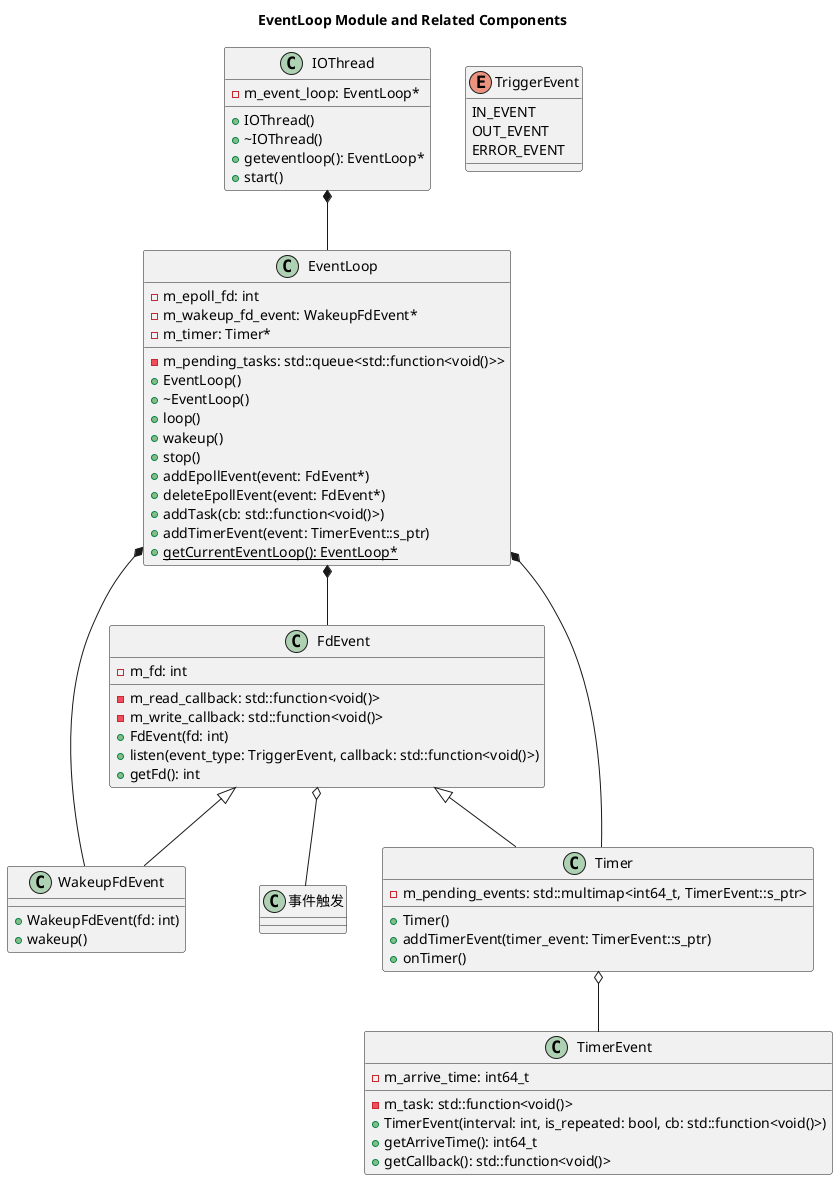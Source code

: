 @startuml EventLoop


title EventLoop Module and Related Components



  class EventLoop {
    - m_epoll_fd: int
    - m_wakeup_fd_event: WakeupFdEvent*
    - m_timer: Timer*
    - m_pending_tasks: std::queue<std::function<void()>>
    + EventLoop()
    + ~EventLoop()
    + loop()
    + wakeup()
    + stop()
    + addEpollEvent(event: FdEvent*)
    + deleteEpollEvent(event: FdEvent*)
    + addTask(cb: std::function<void()>)
    + addTimerEvent(event: TimerEvent::s_ptr)
    + {static} getCurrentEventLoop(): EventLoop*
  }

  class FdEvent {
    - m_fd: int
    - m_read_callback: std::function<void()>
    - m_write_callback: std::function<void()>
    + FdEvent(fd: int)
    + listen(event_type: TriggerEvent, callback: std::function<void()>)
    + getFd(): int
  }

  enum TriggerEvent {
    IN_EVENT
    OUT_EVENT
    ERROR_EVENT
  }
  FdEvent o-- 事件触发

  class WakeupFdEvent extends FdEvent {
    + WakeupFdEvent(fd: int)
    + wakeup()
  }

  class TimerEvent {
    - m_arrive_time: int64_t
    - m_task: std::function<void()>
    + TimerEvent(interval: int, is_repeated: bool, cb: std::function<void()>)
    + getArriveTime(): int64_t
    + getCallback(): std::function<void()>
  }

  class Timer extends FdEvent {
    - m_pending_events: std::multimap<int64_t, TimerEvent::s_ptr>
    + Timer()
    + addTimerEvent(timer_event: TimerEvent::s_ptr)
    + onTimer()
  }

  class IOThread {
    - m_event_loop: EventLoop*
    + IOThread()
    + ~IOThread()
    + geteventloop(): EventLoop*
    + start()
  }

  EventLoop  *--  WakeupFdEvent 
  EventLoop  *--  Timer 
  EventLoop  *--  FdEvent 

  Timer  o--  TimerEvent 

  IOThread  *-- EventLoop 


@enduml